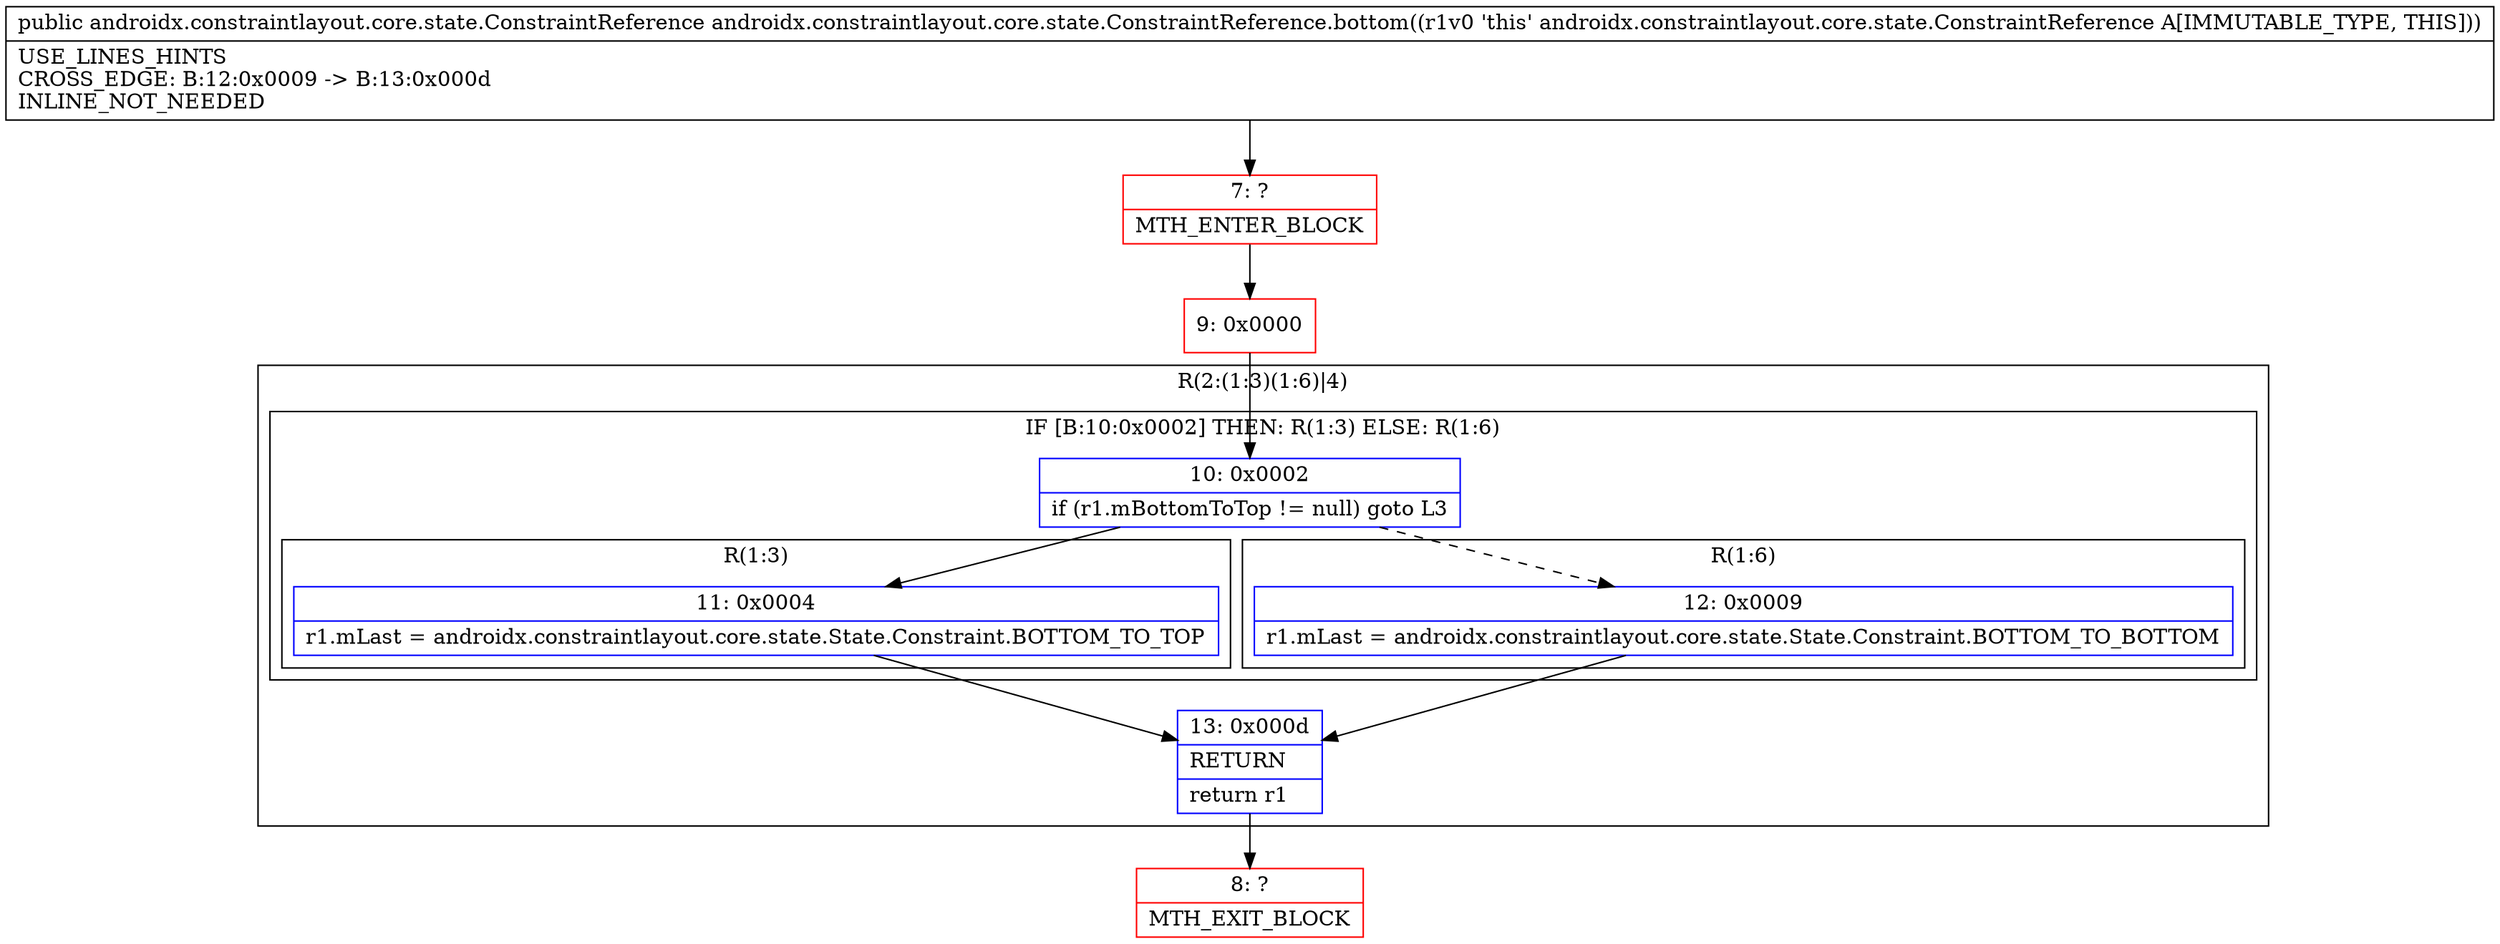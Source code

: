 digraph "CFG forandroidx.constraintlayout.core.state.ConstraintReference.bottom()Landroidx\/constraintlayout\/core\/state\/ConstraintReference;" {
subgraph cluster_Region_1958531652 {
label = "R(2:(1:3)(1:6)|4)";
node [shape=record,color=blue];
subgraph cluster_IfRegion_1339521913 {
label = "IF [B:10:0x0002] THEN: R(1:3) ELSE: R(1:6)";
node [shape=record,color=blue];
Node_10 [shape=record,label="{10\:\ 0x0002|if (r1.mBottomToTop != null) goto L3\l}"];
subgraph cluster_Region_1574976399 {
label = "R(1:3)";
node [shape=record,color=blue];
Node_11 [shape=record,label="{11\:\ 0x0004|r1.mLast = androidx.constraintlayout.core.state.State.Constraint.BOTTOM_TO_TOP\l}"];
}
subgraph cluster_Region_2037917344 {
label = "R(1:6)";
node [shape=record,color=blue];
Node_12 [shape=record,label="{12\:\ 0x0009|r1.mLast = androidx.constraintlayout.core.state.State.Constraint.BOTTOM_TO_BOTTOM\l}"];
}
}
Node_13 [shape=record,label="{13\:\ 0x000d|RETURN\l|return r1\l}"];
}
Node_7 [shape=record,color=red,label="{7\:\ ?|MTH_ENTER_BLOCK\l}"];
Node_9 [shape=record,color=red,label="{9\:\ 0x0000}"];
Node_8 [shape=record,color=red,label="{8\:\ ?|MTH_EXIT_BLOCK\l}"];
MethodNode[shape=record,label="{public androidx.constraintlayout.core.state.ConstraintReference androidx.constraintlayout.core.state.ConstraintReference.bottom((r1v0 'this' androidx.constraintlayout.core.state.ConstraintReference A[IMMUTABLE_TYPE, THIS]))  | USE_LINES_HINTS\lCROSS_EDGE: B:12:0x0009 \-\> B:13:0x000d\lINLINE_NOT_NEEDED\l}"];
MethodNode -> Node_7;Node_10 -> Node_11;
Node_10 -> Node_12[style=dashed];
Node_11 -> Node_13;
Node_12 -> Node_13;
Node_13 -> Node_8;
Node_7 -> Node_9;
Node_9 -> Node_10;
}

